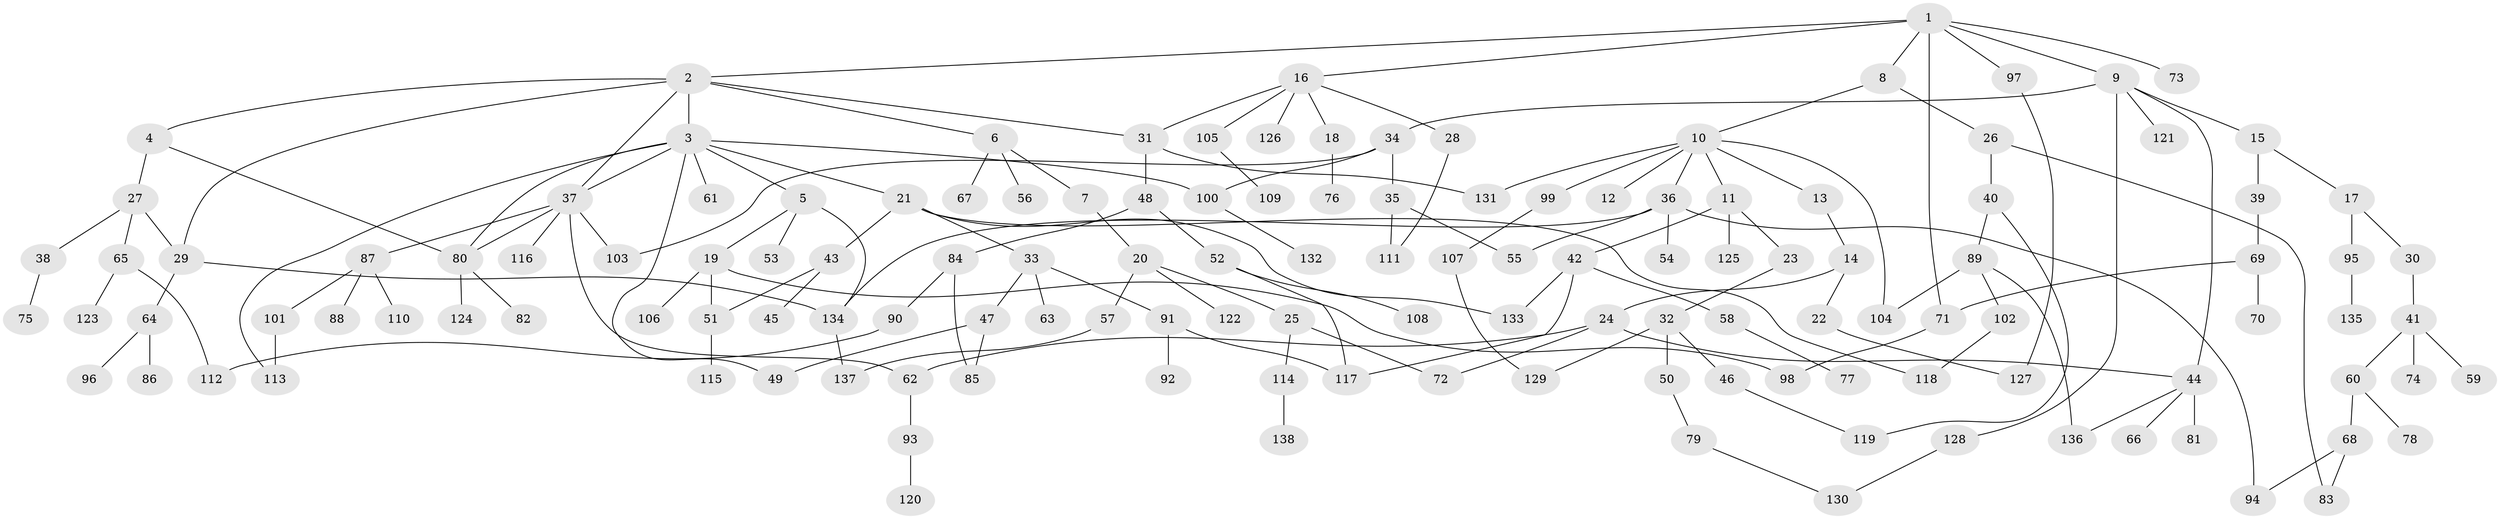 // coarse degree distribution, {8: 0.047619047619047616, 3: 0.2857142857142857, 1: 0.16666666666666666, 6: 0.07142857142857142, 4: 0.11904761904761904, 2: 0.19047619047619047, 5: 0.09523809523809523, 9: 0.023809523809523808}
// Generated by graph-tools (version 1.1) at 2025/36/03/04/25 23:36:02]
// undirected, 138 vertices, 172 edges
graph export_dot {
  node [color=gray90,style=filled];
  1;
  2;
  3;
  4;
  5;
  6;
  7;
  8;
  9;
  10;
  11;
  12;
  13;
  14;
  15;
  16;
  17;
  18;
  19;
  20;
  21;
  22;
  23;
  24;
  25;
  26;
  27;
  28;
  29;
  30;
  31;
  32;
  33;
  34;
  35;
  36;
  37;
  38;
  39;
  40;
  41;
  42;
  43;
  44;
  45;
  46;
  47;
  48;
  49;
  50;
  51;
  52;
  53;
  54;
  55;
  56;
  57;
  58;
  59;
  60;
  61;
  62;
  63;
  64;
  65;
  66;
  67;
  68;
  69;
  70;
  71;
  72;
  73;
  74;
  75;
  76;
  77;
  78;
  79;
  80;
  81;
  82;
  83;
  84;
  85;
  86;
  87;
  88;
  89;
  90;
  91;
  92;
  93;
  94;
  95;
  96;
  97;
  98;
  99;
  100;
  101;
  102;
  103;
  104;
  105;
  106;
  107;
  108;
  109;
  110;
  111;
  112;
  113;
  114;
  115;
  116;
  117;
  118;
  119;
  120;
  121;
  122;
  123;
  124;
  125;
  126;
  127;
  128;
  129;
  130;
  131;
  132;
  133;
  134;
  135;
  136;
  137;
  138;
  1 -- 2;
  1 -- 8;
  1 -- 9;
  1 -- 16;
  1 -- 71;
  1 -- 73;
  1 -- 97;
  2 -- 3;
  2 -- 4;
  2 -- 6;
  2 -- 29;
  2 -- 37;
  2 -- 31;
  3 -- 5;
  3 -- 21;
  3 -- 49;
  3 -- 61;
  3 -- 80;
  3 -- 100;
  3 -- 113;
  3 -- 37;
  4 -- 27;
  4 -- 80;
  5 -- 19;
  5 -- 53;
  5 -- 134;
  6 -- 7;
  6 -- 56;
  6 -- 67;
  7 -- 20;
  8 -- 10;
  8 -- 26;
  9 -- 15;
  9 -- 34;
  9 -- 44;
  9 -- 121;
  9 -- 128;
  10 -- 11;
  10 -- 12;
  10 -- 13;
  10 -- 36;
  10 -- 99;
  10 -- 104;
  10 -- 131;
  11 -- 23;
  11 -- 42;
  11 -- 125;
  13 -- 14;
  14 -- 22;
  14 -- 24;
  15 -- 17;
  15 -- 39;
  16 -- 18;
  16 -- 28;
  16 -- 31;
  16 -- 105;
  16 -- 126;
  17 -- 30;
  17 -- 95;
  18 -- 76;
  19 -- 106;
  19 -- 98;
  19 -- 51;
  20 -- 25;
  20 -- 57;
  20 -- 122;
  21 -- 33;
  21 -- 43;
  21 -- 118;
  21 -- 133;
  22 -- 127;
  23 -- 32;
  24 -- 62;
  24 -- 72;
  24 -- 44;
  25 -- 114;
  25 -- 72;
  26 -- 40;
  26 -- 83;
  27 -- 38;
  27 -- 65;
  27 -- 29;
  28 -- 111;
  29 -- 64;
  29 -- 134;
  30 -- 41;
  31 -- 48;
  31 -- 131;
  32 -- 46;
  32 -- 50;
  32 -- 129;
  33 -- 47;
  33 -- 63;
  33 -- 91;
  34 -- 35;
  34 -- 103;
  34 -- 100;
  35 -- 111;
  35 -- 55;
  36 -- 54;
  36 -- 55;
  36 -- 94;
  36 -- 134;
  37 -- 87;
  37 -- 103;
  37 -- 116;
  37 -- 80;
  37 -- 62;
  38 -- 75;
  39 -- 69;
  40 -- 89;
  40 -- 119;
  41 -- 59;
  41 -- 60;
  41 -- 74;
  42 -- 58;
  42 -- 133;
  42 -- 117;
  43 -- 45;
  43 -- 51;
  44 -- 66;
  44 -- 81;
  44 -- 136;
  46 -- 119;
  47 -- 85;
  47 -- 49;
  48 -- 52;
  48 -- 84;
  50 -- 79;
  51 -- 115;
  52 -- 108;
  52 -- 117;
  57 -- 137;
  58 -- 77;
  60 -- 68;
  60 -- 78;
  62 -- 93;
  64 -- 86;
  64 -- 96;
  65 -- 112;
  65 -- 123;
  68 -- 94;
  68 -- 83;
  69 -- 70;
  69 -- 71;
  71 -- 98;
  79 -- 130;
  80 -- 82;
  80 -- 124;
  84 -- 90;
  84 -- 85;
  87 -- 88;
  87 -- 101;
  87 -- 110;
  89 -- 102;
  89 -- 136;
  89 -- 104;
  90 -- 112;
  91 -- 92;
  91 -- 117;
  93 -- 120;
  95 -- 135;
  97 -- 127;
  99 -- 107;
  100 -- 132;
  101 -- 113;
  102 -- 118;
  105 -- 109;
  107 -- 129;
  114 -- 138;
  128 -- 130;
  134 -- 137;
}
